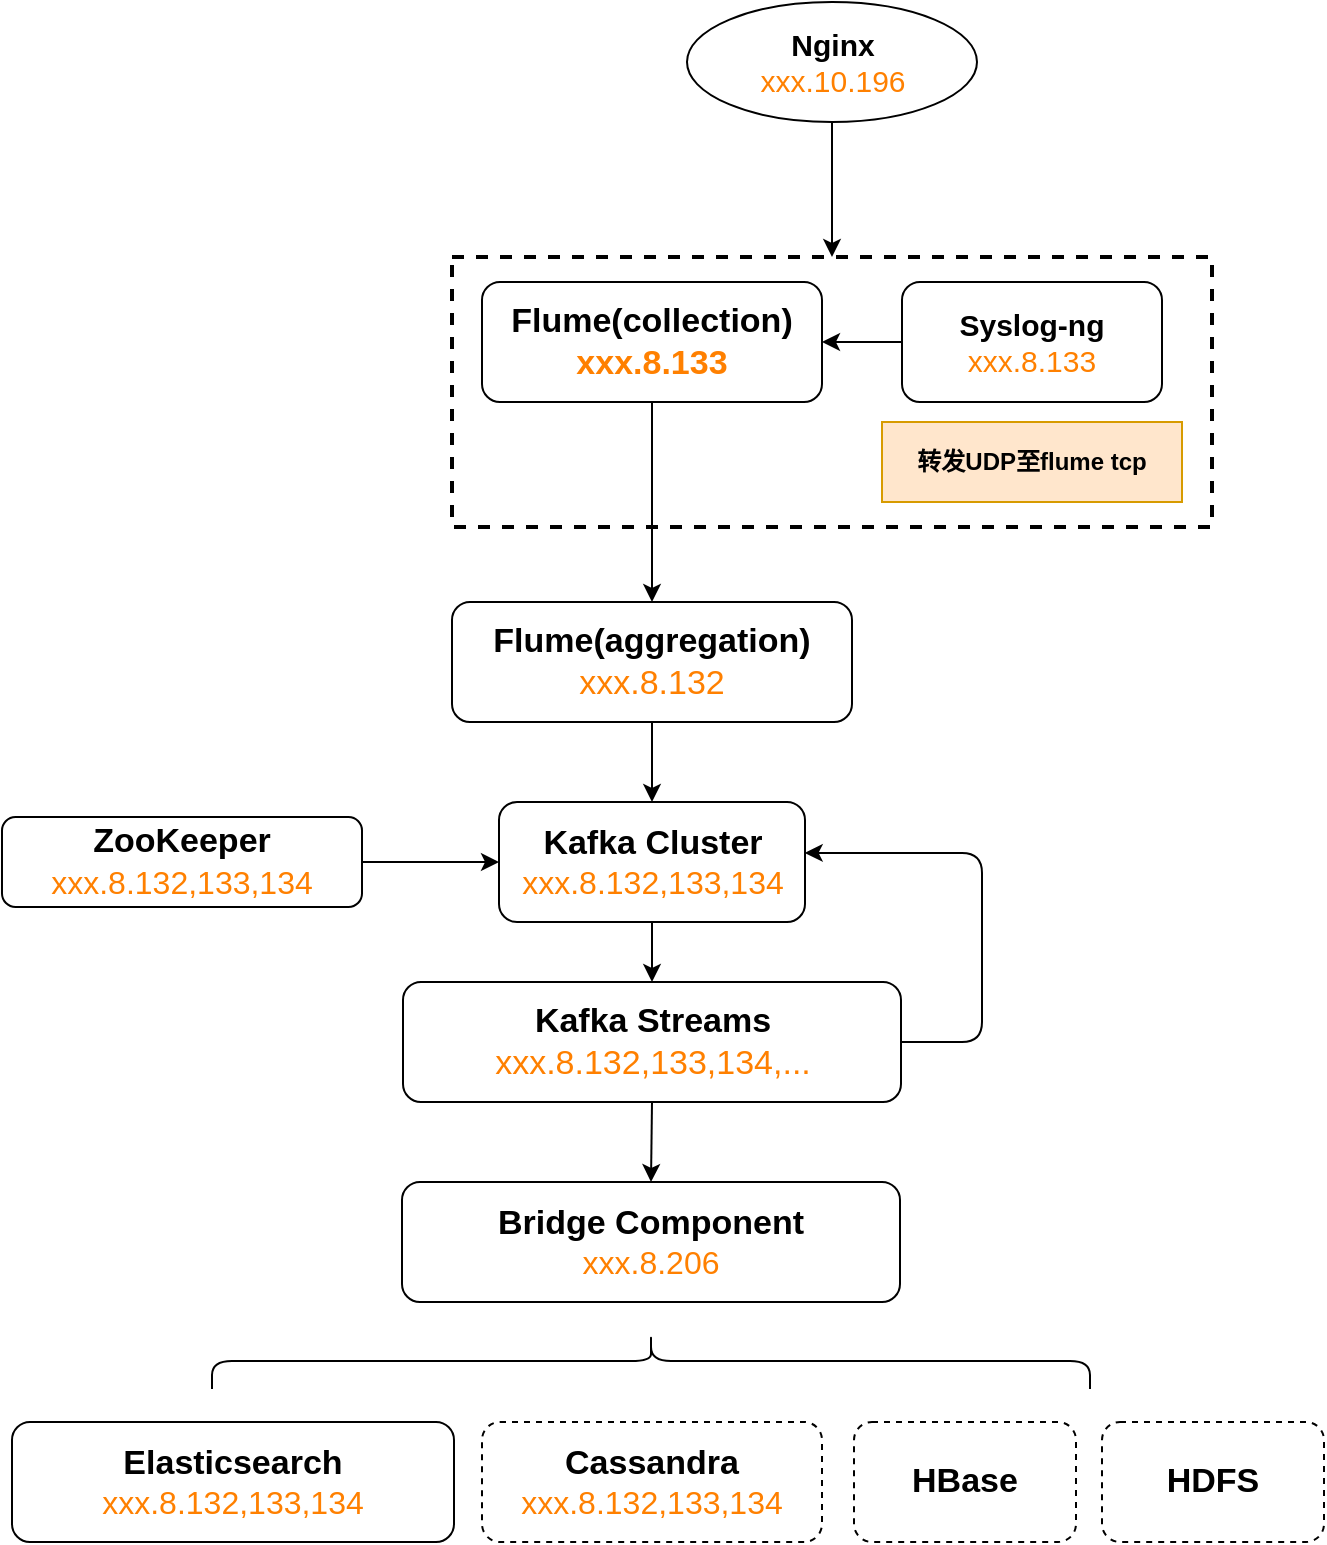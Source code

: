 <mxfile version="10.6.1" type="github"><diagram id="KzLtcQrGERRNuKqiNn3f" name="ç¬¬ 1 é¡µ"><mxGraphModel dx="1162" dy="645" grid="1" gridSize="10" guides="1" tooltips="1" connect="1" arrows="1" fold="1" page="1" pageScale="1" pageWidth="2027" pageHeight="2069" math="0" shadow="0"><root><mxCell id="0"/><mxCell id="1" parent="0"/><mxCell id="P1UCs-kd_gMWbm1AZ6ip-2" value="&lt;font style=&quot;font-size: 17px&quot;&gt;&lt;b&gt;Flume(&lt;span&gt;collection&lt;/span&gt;)&lt;br&gt;&lt;font color=&quot;#ff8000&quot; style=&quot;font-size: 17px&quot;&gt;xxx.8.133&lt;/font&gt;&lt;/b&gt;&lt;/font&gt;&lt;br&gt;" style="rounded=1;whiteSpace=wrap;html=1;" parent="1" vertex="1"><mxGeometry x="440" y="180" width="170" height="60" as="geometry"/></mxCell><mxCell id="P1UCs-kd_gMWbm1AZ6ip-3" value="&lt;font style=&quot;font-size: 17px&quot;&gt;&lt;b&gt;Flume(&lt;/b&gt;&lt;span&gt;&lt;b&gt;aggregation&lt;/b&gt;&lt;/span&gt;&lt;b&gt;)&lt;/b&gt;&lt;br&gt;&lt;font color=&quot;#ff8000&quot;&gt;xxx.8.132&lt;/font&gt;&lt;/font&gt;&lt;br&gt;" style="rounded=1;whiteSpace=wrap;html=1;" parent="1" vertex="1"><mxGeometry x="425" y="340" width="200" height="60" as="geometry"/></mxCell><mxCell id="P1UCs-kd_gMWbm1AZ6ip-4" value="" style="endArrow=classic;html=1;entryX=0.5;entryY=0;entryDx=0;entryDy=0;" parent="1" source="P1UCs-kd_gMWbm1AZ6ip-2" target="P1UCs-kd_gMWbm1AZ6ip-3" edge="1"><mxGeometry width="50" height="50" relative="1" as="geometry"><mxPoint x="500" y="460" as="sourcePoint"/><mxPoint x="550" y="410" as="targetPoint"/></mxGeometry></mxCell><mxCell id="P1UCs-kd_gMWbm1AZ6ip-5" value="&lt;font style=&quot;font-size: 15px&quot;&gt;&lt;b&gt;Nginx&lt;/b&gt;&lt;br&gt;&lt;font color=&quot;#ff8000&quot;&gt;xxx.10.196&lt;/font&gt;&lt;br&gt;&lt;/font&gt;" style="ellipse;whiteSpace=wrap;html=1;" parent="1" vertex="1"><mxGeometry x="542.5" y="40" width="145" height="60" as="geometry"/></mxCell><mxCell id="P1UCs-kd_gMWbm1AZ6ip-6" value="" style="rounded=0;whiteSpace=wrap;html=1;fillColor=none;dashed=1;strokeWidth=2;" parent="1" vertex="1"><mxGeometry x="425" y="167.5" width="380" height="135" as="geometry"/></mxCell><mxCell id="P1UCs-kd_gMWbm1AZ6ip-7" value="" style="group" parent="1" vertex="1" connectable="0"><mxGeometry x="640" y="180" width="150" height="110" as="geometry"/></mxCell><mxCell id="P1UCs-kd_gMWbm1AZ6ip-8" value="&lt;span style=&quot;font-size: 15px&quot;&gt;&lt;b&gt;Syslog-ng&lt;/b&gt;&lt;br&gt;&lt;font color=&quot;#ff8000&quot; style=&quot;font-size: 15px&quot;&gt;xxx.8.133&lt;/font&gt;&lt;/span&gt;" style="rounded=1;whiteSpace=wrap;html=1;" parent="P1UCs-kd_gMWbm1AZ6ip-7" vertex="1"><mxGeometry x="10" width="130" height="60" as="geometry"/></mxCell><mxCell id="P1UCs-kd_gMWbm1AZ6ip-9" value="&lt;b&gt;转发UDP至flume tcp&lt;/b&gt;" style="text;html=1;strokeColor=#d79b00;fillColor=#ffe6cc;align=center;verticalAlign=middle;whiteSpace=wrap;rounded=0;" parent="P1UCs-kd_gMWbm1AZ6ip-7" vertex="1"><mxGeometry y="70" width="150" height="40" as="geometry"/></mxCell><mxCell id="P1UCs-kd_gMWbm1AZ6ip-10" value="" style="endArrow=classic;html=1;exitX=0;exitY=0.5;exitDx=0;exitDy=0;entryX=1;entryY=0.5;entryDx=0;entryDy=0;" parent="1" source="P1UCs-kd_gMWbm1AZ6ip-8" target="P1UCs-kd_gMWbm1AZ6ip-2" edge="1"><mxGeometry width="50" height="50" relative="1" as="geometry"><mxPoint x="420" y="550" as="sourcePoint"/><mxPoint x="470" y="500" as="targetPoint"/></mxGeometry></mxCell><mxCell id="P1UCs-kd_gMWbm1AZ6ip-11" value="" style="endArrow=classic;html=1;exitX=0.5;exitY=1;exitDx=0;exitDy=0;entryX=0.5;entryY=0;entryDx=0;entryDy=0;" parent="1" source="P1UCs-kd_gMWbm1AZ6ip-5" target="P1UCs-kd_gMWbm1AZ6ip-6" edge="1"><mxGeometry width="50" height="50" relative="1" as="geometry"><mxPoint x="760" y="140" as="sourcePoint"/><mxPoint x="810" y="90" as="targetPoint"/></mxGeometry></mxCell><mxCell id="P1UCs-kd_gMWbm1AZ6ip-12" value="&lt;font&gt;&lt;span style=&quot;font-weight: bold ; font-size: 17px&quot;&gt;Kafka Cluster&lt;/span&gt;&lt;br&gt;&lt;font color=&quot;#ff8000&quot; style=&quot;font-size: 16px&quot;&gt;xxx.8.132,133,134&lt;/font&gt;&lt;br&gt;&lt;/font&gt;" style="rounded=1;whiteSpace=wrap;html=1;strokeWidth=1;fillColor=none;" parent="1" vertex="1"><mxGeometry x="448.5" y="440" width="153" height="60" as="geometry"/></mxCell><mxCell id="P1UCs-kd_gMWbm1AZ6ip-13" value="" style="endArrow=classic;html=1;exitX=0.5;exitY=1;exitDx=0;exitDy=0;entryX=0.5;entryY=0;entryDx=0;entryDy=0;" parent="1" source="P1UCs-kd_gMWbm1AZ6ip-3" target="P1UCs-kd_gMWbm1AZ6ip-12" edge="1"><mxGeometry width="50" height="50" relative="1" as="geometry"><mxPoint x="520" y="580" as="sourcePoint"/><mxPoint x="570" y="530" as="targetPoint"/></mxGeometry></mxCell><mxCell id="P1UCs-kd_gMWbm1AZ6ip-14" value="&lt;span&gt;&lt;b&gt;&lt;font&gt;&lt;font style=&quot;font-size: 17px&quot;&gt;Elasticsearch&lt;/font&gt;&lt;br&gt;&lt;/font&gt;&lt;/b&gt;&lt;/span&gt;&lt;font style=&quot;font-size: 16px&quot; color=&quot;#ff8000&quot;&gt;xxx.8.132,133,134&lt;/font&gt;&lt;br&gt;" style="rounded=1;whiteSpace=wrap;html=1;strokeWidth=1;fillColor=none;" parent="1" vertex="1"><mxGeometry x="205" y="750" width="221" height="60" as="geometry"/></mxCell><mxCell id="P1UCs-kd_gMWbm1AZ6ip-15" value="&lt;span&gt;&lt;b&gt;&lt;font style=&quot;font-size: 17px&quot;&gt;Cassandra&lt;br&gt;&lt;/font&gt;&lt;/b&gt;&lt;/span&gt;&lt;span&gt;&lt;font style=&quot;font-size: 16px&quot; color=&quot;#ff8000&quot;&gt;xxx.8.132,133,134&lt;/font&gt;&lt;/span&gt;&lt;br&gt;" style="rounded=1;whiteSpace=wrap;html=1;strokeWidth=1;fillColor=none;dashed=1;" parent="1" vertex="1"><mxGeometry x="440" y="750" width="170" height="60" as="geometry"/></mxCell><mxCell id="P1UCs-kd_gMWbm1AZ6ip-17" value="" style="shape=curlyBracket;whiteSpace=wrap;html=1;rounded=1;strokeWidth=1;fillColor=none;rotation=90;" parent="1" vertex="1"><mxGeometry x="510.5" y="500" width="28" height="439" as="geometry"/></mxCell><mxCell id="P1UCs-kd_gMWbm1AZ6ip-18" value="&lt;font&gt;&lt;b style=&quot;font-size: 17px&quot;&gt;ZooKeeper&lt;br&gt;&lt;/b&gt;&lt;font color=&quot;#ff8000&quot; style=&quot;font-size: 16px&quot;&gt;xxx.8.132,133,134&lt;/font&gt;&lt;b style=&quot;font-size: 17px&quot;&gt;&lt;br&gt;&lt;/b&gt;&lt;/font&gt;" style="rounded=1;whiteSpace=wrap;html=1;strokeWidth=1;fillColor=none;" parent="1" vertex="1"><mxGeometry x="200" y="447.5" width="180" height="45" as="geometry"/></mxCell><mxCell id="P1UCs-kd_gMWbm1AZ6ip-19" value="" style="endArrow=classic;html=1;exitX=1;exitY=0.5;exitDx=0;exitDy=0;entryX=0;entryY=0.5;entryDx=0;entryDy=0;" parent="1" source="P1UCs-kd_gMWbm1AZ6ip-18" target="P1UCs-kd_gMWbm1AZ6ip-12" edge="1"><mxGeometry width="50" height="50" relative="1" as="geometry"><mxPoint x="650" y="470" as="sourcePoint"/><mxPoint x="700" y="420" as="targetPoint"/></mxGeometry></mxCell><mxCell id="P1UCs-kd_gMWbm1AZ6ip-24" value="&lt;font&gt;&lt;b style=&quot;font-size: 17px&quot;&gt;Bridge&amp;nbsp;Component&lt;/b&gt;&lt;br&gt;&lt;font color=&quot;#ff8000&quot; style=&quot;font-size: 16px&quot;&gt;xxx.8.206&lt;/font&gt;&lt;br&gt;&lt;/font&gt;" style="rounded=1;whiteSpace=wrap;html=1;strokeWidth=1;fillColor=none;" parent="1" vertex="1"><mxGeometry x="400" y="630" width="249" height="60" as="geometry"/></mxCell><mxCell id="P1UCs-kd_gMWbm1AZ6ip-33" value="" style="endArrow=classic;html=1;exitX=0.5;exitY=1;exitDx=0;exitDy=0;entryX=0.5;entryY=0;entryDx=0;entryDy=0;" parent="1" source="P1UCs-kd_gMWbm1AZ6ip-12" target="P1UCs-kd_gMWbm1AZ6ip-35" edge="1"><mxGeometry width="50" height="50" relative="1" as="geometry"><mxPoint x="260" y="590" as="sourcePoint"/><mxPoint x="525" y="560" as="targetPoint"/></mxGeometry></mxCell><mxCell id="P1UCs-kd_gMWbm1AZ6ip-34" value="&lt;span&gt;&lt;b&gt;&lt;font style=&quot;font-size: 17px&quot;&gt;HBase&lt;/font&gt;&lt;/b&gt;&lt;/span&gt;&lt;br&gt;" style="rounded=1;whiteSpace=wrap;html=1;strokeWidth=1;fillColor=none;dashed=1;" parent="1" vertex="1"><mxGeometry x="626" y="750" width="111" height="60" as="geometry"/></mxCell><mxCell id="P1UCs-kd_gMWbm1AZ6ip-35" value="&lt;font style=&quot;font-size: 17px&quot;&gt;&lt;b&gt;Kafka Streams&lt;/b&gt;&lt;br&gt;&lt;font color=&quot;#ff8000&quot; style=&quot;font-size: 17px&quot;&gt;xxx.8.132,133,134,...&lt;/font&gt;&lt;br&gt;&lt;/font&gt;" style="rounded=1;whiteSpace=wrap;html=1;strokeWidth=1;fillColor=none;" parent="1" vertex="1"><mxGeometry x="400.5" y="530" width="249" height="60" as="geometry"/></mxCell><mxCell id="P1UCs-kd_gMWbm1AZ6ip-37" value="" style="endArrow=classic;html=1;exitX=0.5;exitY=1;exitDx=0;exitDy=0;entryX=0.5;entryY=0;entryDx=0;entryDy=0;" parent="1" source="P1UCs-kd_gMWbm1AZ6ip-35" target="P1UCs-kd_gMWbm1AZ6ip-24" edge="1"><mxGeometry width="50" height="50" relative="1" as="geometry"><mxPoint x="340" y="660" as="sourcePoint"/><mxPoint x="390" y="610" as="targetPoint"/></mxGeometry></mxCell><mxCell id="P1UCs-kd_gMWbm1AZ6ip-38" value="&lt;span&gt;&lt;b&gt;&lt;font style=&quot;font-size: 17px&quot;&gt;HDFS&lt;/font&gt;&lt;/b&gt;&lt;/span&gt;&lt;br&gt;" style="rounded=1;whiteSpace=wrap;html=1;strokeWidth=1;fillColor=none;dashed=1;" parent="1" vertex="1"><mxGeometry x="750" y="750" width="111" height="60" as="geometry"/></mxCell><mxCell id="P1UCs-kd_gMWbm1AZ6ip-39" value="" style="edgeStyle=elbowEdgeStyle;elbow=horizontal;endArrow=classic;html=1;exitX=1;exitY=0.5;exitDx=0;exitDy=0;entryX=0.999;entryY=0.424;entryDx=0;entryDy=0;entryPerimeter=0;" parent="1" source="P1UCs-kd_gMWbm1AZ6ip-35" target="P1UCs-kd_gMWbm1AZ6ip-12" edge="1"><mxGeometry width="50" height="50" relative="1" as="geometry"><mxPoint x="740" y="570" as="sourcePoint"/><mxPoint x="790" y="520" as="targetPoint"/><Array as="points"><mxPoint x="690" y="500"/></Array></mxGeometry></mxCell></root></mxGraphModel></diagram></mxfile>